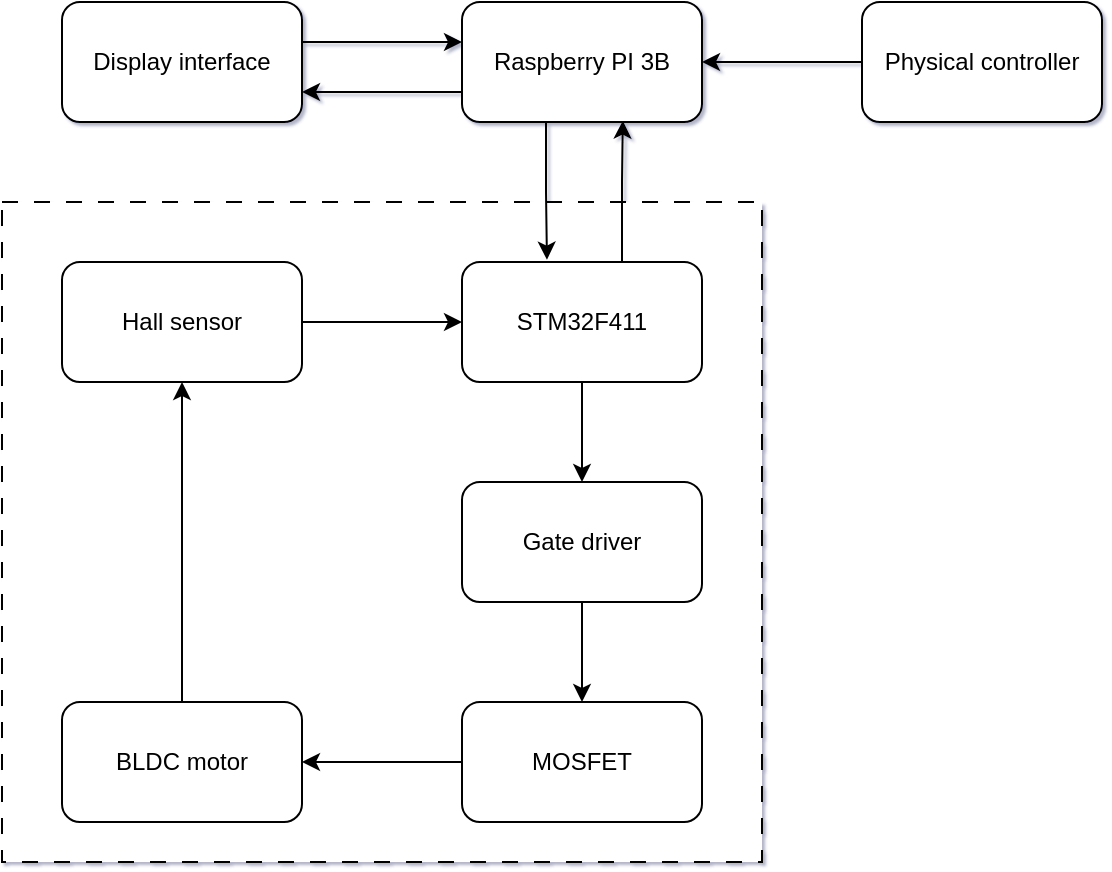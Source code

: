 <mxfile version="21.6.8" type="device">
  <diagram name="Page-1" id="rSXXlckQEFrKVIdML-Kn">
    <mxGraphModel dx="875" dy="524" grid="1" gridSize="10" guides="1" tooltips="1" connect="1" arrows="1" fold="1" page="1" pageScale="1" pageWidth="850" pageHeight="1100" math="0" shadow="1">
      <root>
        <mxCell id="0" />
        <mxCell id="1" parent="0" />
        <mxCell id="wqVS2Ac2yvy7m2jMSRTk-20" value="" style="rounded=0;whiteSpace=wrap;html=1;dashed=1;dashPattern=8 8;" vertex="1" parent="1">
          <mxGeometry x="130" y="250" width="380" height="330" as="geometry" />
        </mxCell>
        <mxCell id="wqVS2Ac2yvy7m2jMSRTk-12" style="edgeStyle=orthogonalEdgeStyle;rounded=0;orthogonalLoop=1;jettySize=auto;html=1;entryX=0.5;entryY=0;entryDx=0;entryDy=0;" edge="1" parent="1" source="wqVS2Ac2yvy7m2jMSRTk-2" target="wqVS2Ac2yvy7m2jMSRTk-5">
          <mxGeometry relative="1" as="geometry" />
        </mxCell>
        <mxCell id="wqVS2Ac2yvy7m2jMSRTk-14" style="edgeStyle=orthogonalEdgeStyle;rounded=0;orthogonalLoop=1;jettySize=auto;html=1;entryX=0.67;entryY=0.989;entryDx=0;entryDy=0;entryPerimeter=0;" edge="1" parent="1" source="wqVS2Ac2yvy7m2jMSRTk-2" target="wqVS2Ac2yvy7m2jMSRTk-3">
          <mxGeometry relative="1" as="geometry">
            <mxPoint x="440" y="200" as="targetPoint" />
            <Array as="points">
              <mxPoint x="440" y="240" />
              <mxPoint x="440" y="240" />
            </Array>
          </mxGeometry>
        </mxCell>
        <mxCell id="wqVS2Ac2yvy7m2jMSRTk-2" value="STM32F411" style="rounded=1;whiteSpace=wrap;html=1;" vertex="1" parent="1">
          <mxGeometry x="360" y="280" width="120" height="60" as="geometry" />
        </mxCell>
        <mxCell id="wqVS2Ac2yvy7m2jMSRTk-15" style="edgeStyle=orthogonalEdgeStyle;rounded=0;orthogonalLoop=1;jettySize=auto;html=1;entryX=0.354;entryY=-0.019;entryDx=0;entryDy=0;entryPerimeter=0;" edge="1" parent="1" source="wqVS2Ac2yvy7m2jMSRTk-3" target="wqVS2Ac2yvy7m2jMSRTk-2">
          <mxGeometry relative="1" as="geometry">
            <mxPoint x="400" y="280" as="targetPoint" />
            <Array as="points">
              <mxPoint x="402" y="245" />
              <mxPoint x="402" y="245" />
            </Array>
          </mxGeometry>
        </mxCell>
        <mxCell id="wqVS2Ac2yvy7m2jMSRTk-19" style="edgeStyle=orthogonalEdgeStyle;rounded=0;orthogonalLoop=1;jettySize=auto;html=1;entryX=1;entryY=0.75;entryDx=0;entryDy=0;" edge="1" parent="1" source="wqVS2Ac2yvy7m2jMSRTk-3" target="wqVS2Ac2yvy7m2jMSRTk-17">
          <mxGeometry relative="1" as="geometry">
            <mxPoint x="300" y="190" as="targetPoint" />
            <Array as="points">
              <mxPoint x="340" y="195" />
              <mxPoint x="340" y="195" />
            </Array>
          </mxGeometry>
        </mxCell>
        <mxCell id="wqVS2Ac2yvy7m2jMSRTk-3" value="Raspberry PI 3B" style="rounded=1;whiteSpace=wrap;html=1;" vertex="1" parent="1">
          <mxGeometry x="360" y="150" width="120" height="60" as="geometry" />
        </mxCell>
        <mxCell id="wqVS2Ac2yvy7m2jMSRTk-13" style="edgeStyle=orthogonalEdgeStyle;rounded=0;orthogonalLoop=1;jettySize=auto;html=1;" edge="1" parent="1" source="wqVS2Ac2yvy7m2jMSRTk-4" target="wqVS2Ac2yvy7m2jMSRTk-2">
          <mxGeometry relative="1" as="geometry" />
        </mxCell>
        <mxCell id="wqVS2Ac2yvy7m2jMSRTk-4" value="Hall sensor" style="rounded=1;whiteSpace=wrap;html=1;" vertex="1" parent="1">
          <mxGeometry x="160" y="280" width="120" height="60" as="geometry" />
        </mxCell>
        <mxCell id="wqVS2Ac2yvy7m2jMSRTk-11" style="edgeStyle=orthogonalEdgeStyle;rounded=0;orthogonalLoop=1;jettySize=auto;html=1;" edge="1" parent="1" source="wqVS2Ac2yvy7m2jMSRTk-5" target="wqVS2Ac2yvy7m2jMSRTk-6">
          <mxGeometry relative="1" as="geometry" />
        </mxCell>
        <mxCell id="wqVS2Ac2yvy7m2jMSRTk-5" value="Gate driver" style="rounded=1;whiteSpace=wrap;html=1;" vertex="1" parent="1">
          <mxGeometry x="360" y="390" width="120" height="60" as="geometry" />
        </mxCell>
        <mxCell id="wqVS2Ac2yvy7m2jMSRTk-10" style="edgeStyle=orthogonalEdgeStyle;rounded=0;orthogonalLoop=1;jettySize=auto;html=1;entryX=1;entryY=0.5;entryDx=0;entryDy=0;" edge="1" parent="1" source="wqVS2Ac2yvy7m2jMSRTk-6" target="wqVS2Ac2yvy7m2jMSRTk-8">
          <mxGeometry relative="1" as="geometry" />
        </mxCell>
        <mxCell id="wqVS2Ac2yvy7m2jMSRTk-6" value="MOSFET" style="rounded=1;whiteSpace=wrap;html=1;" vertex="1" parent="1">
          <mxGeometry x="360" y="500" width="120" height="60" as="geometry" />
        </mxCell>
        <mxCell id="wqVS2Ac2yvy7m2jMSRTk-16" style="edgeStyle=orthogonalEdgeStyle;rounded=0;orthogonalLoop=1;jettySize=auto;html=1;entryX=1;entryY=0.5;entryDx=0;entryDy=0;" edge="1" parent="1" source="wqVS2Ac2yvy7m2jMSRTk-7" target="wqVS2Ac2yvy7m2jMSRTk-3">
          <mxGeometry relative="1" as="geometry" />
        </mxCell>
        <mxCell id="wqVS2Ac2yvy7m2jMSRTk-7" value="Physical controller" style="rounded=1;whiteSpace=wrap;html=1;" vertex="1" parent="1">
          <mxGeometry x="560" y="150" width="120" height="60" as="geometry" />
        </mxCell>
        <mxCell id="wqVS2Ac2yvy7m2jMSRTk-9" style="edgeStyle=orthogonalEdgeStyle;rounded=0;orthogonalLoop=1;jettySize=auto;html=1;" edge="1" parent="1" source="wqVS2Ac2yvy7m2jMSRTk-8" target="wqVS2Ac2yvy7m2jMSRTk-4">
          <mxGeometry relative="1" as="geometry" />
        </mxCell>
        <mxCell id="wqVS2Ac2yvy7m2jMSRTk-8" value="BLDC motor" style="rounded=1;whiteSpace=wrap;html=1;" vertex="1" parent="1">
          <mxGeometry x="160" y="500" width="120" height="60" as="geometry" />
        </mxCell>
        <mxCell id="wqVS2Ac2yvy7m2jMSRTk-18" style="edgeStyle=orthogonalEdgeStyle;rounded=0;orthogonalLoop=1;jettySize=auto;html=1;" edge="1" parent="1" source="wqVS2Ac2yvy7m2jMSRTk-17">
          <mxGeometry relative="1" as="geometry">
            <mxPoint x="360" y="170" as="targetPoint" />
            <Array as="points">
              <mxPoint x="360" y="170" />
            </Array>
          </mxGeometry>
        </mxCell>
        <mxCell id="wqVS2Ac2yvy7m2jMSRTk-17" value="Display interface" style="rounded=1;whiteSpace=wrap;html=1;" vertex="1" parent="1">
          <mxGeometry x="160" y="150" width="120" height="60" as="geometry" />
        </mxCell>
      </root>
    </mxGraphModel>
  </diagram>
</mxfile>
